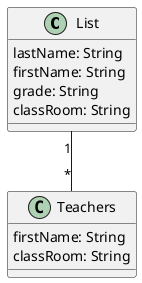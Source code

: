 @startuml "Student1"


class List{
  lastName: String
  firstName: String
  grade: String
  classRoom: String
}

class Teachers{
  firstName: String
  classRoom: String
}



List "1" -- "*" Teachers


@enduml